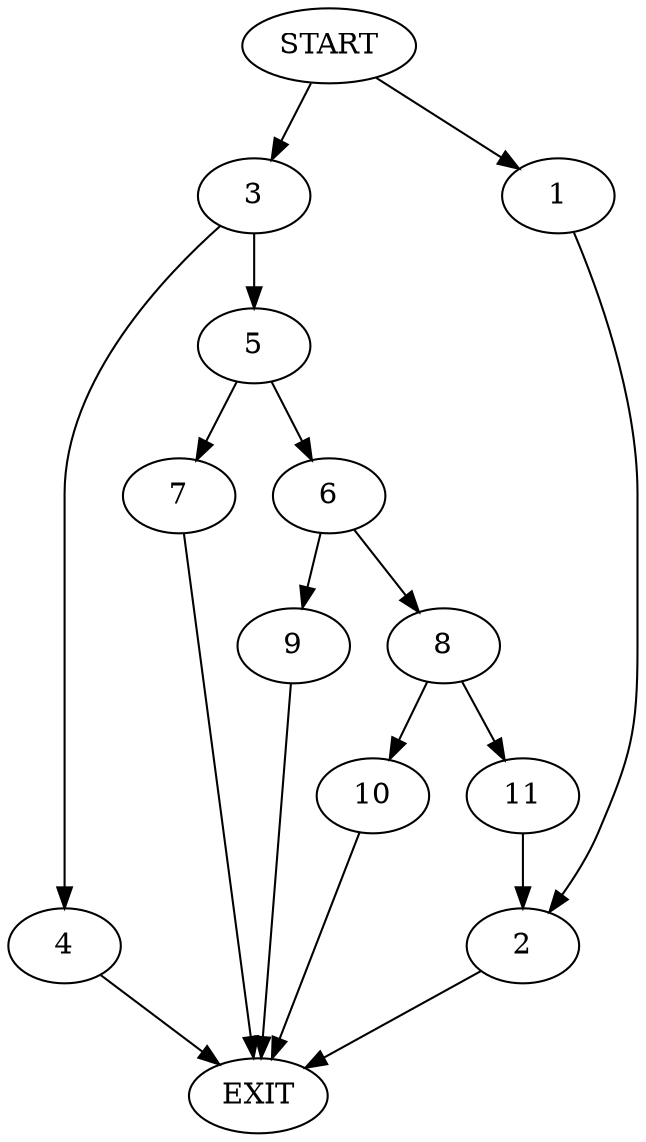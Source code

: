 digraph {
0 [label="START"]
12 [label="EXIT"]
0 -> 1
1 -> 2
2 -> 12
0 -> 3
3 -> 4
3 -> 5
4 -> 12
5 -> 6
5 -> 7
7 -> 12
6 -> 8
6 -> 9
9 -> 12
8 -> 10
8 -> 11
11 -> 2
10 -> 12
}
